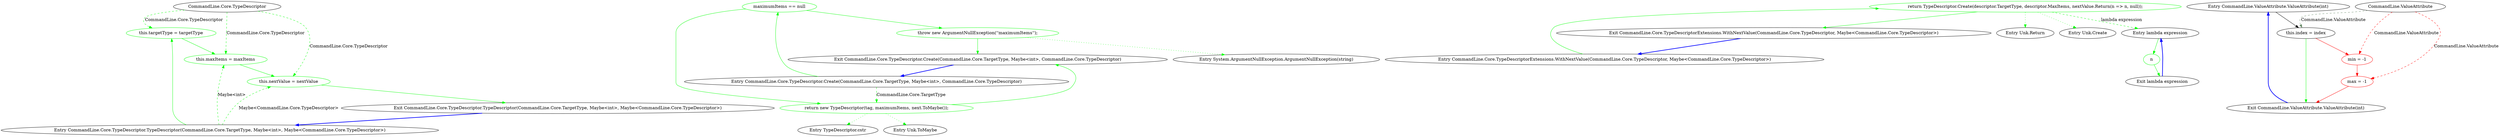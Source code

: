 digraph  {
d1 [label="this.targetType = targetType", span="15-15", cluster="CommandLine.Core.TypeDescriptor.TypeDescriptor(CommandLine.Core.TargetType, Maybe<int>, Maybe<CommandLine.Core.TypeDescriptor>)", color=green, community=0];
d21 [label="CommandLine.Core.TypeDescriptor", span=""];
d0 [label="Entry CommandLine.Core.TypeDescriptor.TypeDescriptor(CommandLine.Core.TargetType, Maybe<int>, Maybe<CommandLine.Core.TypeDescriptor>)", span="13-13", cluster="CommandLine.Core.TypeDescriptor.TypeDescriptor(CommandLine.Core.TargetType, Maybe<int>, Maybe<CommandLine.Core.TypeDescriptor>)"];
d2 [label="this.maxItems = maxItems", span="16-16", cluster="CommandLine.Core.TypeDescriptor.TypeDescriptor(CommandLine.Core.TargetType, Maybe<int>, Maybe<CommandLine.Core.TypeDescriptor>)", color=green, community=0];
d3 [label="this.nextValue = nextValue", span="17-17", cluster="CommandLine.Core.TypeDescriptor.TypeDescriptor(CommandLine.Core.TargetType, Maybe<int>, Maybe<CommandLine.Core.TypeDescriptor>)", color=green, community=0];
d4 [label="Exit CommandLine.Core.TypeDescriptor.TypeDescriptor(CommandLine.Core.TargetType, Maybe<int>, Maybe<CommandLine.Core.TypeDescriptor>)", span="13-13", cluster="CommandLine.Core.TypeDescriptor.TypeDescriptor(CommandLine.Core.TargetType, Maybe<int>, Maybe<CommandLine.Core.TypeDescriptor>)"];
d6 [label="maximumItems == null", span="37-37", cluster="CommandLine.Core.TypeDescriptor.Create(CommandLine.Core.TargetType, Maybe<int>, CommandLine.Core.TypeDescriptor)", color=green, community=0];
d5 [label="Entry CommandLine.Core.TypeDescriptor.Create(CommandLine.Core.TargetType, Maybe<int>, CommandLine.Core.TypeDescriptor)", span="35-35", cluster="CommandLine.Core.TypeDescriptor.Create(CommandLine.Core.TargetType, Maybe<int>, CommandLine.Core.TypeDescriptor)"];
d7 [label="throw new ArgumentNullException(''maximumItems'');", span="37-37", cluster="CommandLine.Core.TypeDescriptor.Create(CommandLine.Core.TargetType, Maybe<int>, CommandLine.Core.TypeDescriptor)", color=green, community=0];
d8 [label="return new TypeDescriptor(tag, maximumItems, next.ToMaybe());", span="39-39", cluster="CommandLine.Core.TypeDescriptor.Create(CommandLine.Core.TargetType, Maybe<int>, CommandLine.Core.TypeDescriptor)", color=green, community=0];
d9 [label="Exit CommandLine.Core.TypeDescriptor.Create(CommandLine.Core.TargetType, Maybe<int>, CommandLine.Core.TypeDescriptor)", span="35-35", cluster="CommandLine.Core.TypeDescriptor.Create(CommandLine.Core.TargetType, Maybe<int>, CommandLine.Core.TypeDescriptor)"];
d11 [label="Entry TypeDescriptor.cstr", span="", cluster="TypeDescriptor.cstr"];
d12 [label="Entry Unk.ToMaybe", span="", cluster="Unk.ToMaybe"];
d10 [label="Entry System.ArgumentNullException.ArgumentNullException(string)", span="0-0", cluster="System.ArgumentNullException.ArgumentNullException(string)"];
d14 [label="return TypeDescriptor.Create(descriptor.TargetType, descriptor.MaxItems, nextValue.Return(n => n, null));", span="47-47", cluster="CommandLine.Core.TypeDescriptorExtensions.WithNextValue(CommandLine.Core.TypeDescriptor, Maybe<CommandLine.Core.TypeDescriptor>)", color=green, community=0];
d13 [label="Entry CommandLine.Core.TypeDescriptorExtensions.WithNextValue(CommandLine.Core.TypeDescriptor, Maybe<CommandLine.Core.TypeDescriptor>)", span="45-45", cluster="CommandLine.Core.TypeDescriptorExtensions.WithNextValue(CommandLine.Core.TypeDescriptor, Maybe<CommandLine.Core.TypeDescriptor>)"];
d15 [label="Exit CommandLine.Core.TypeDescriptorExtensions.WithNextValue(CommandLine.Core.TypeDescriptor, Maybe<CommandLine.Core.TypeDescriptor>)", span="45-45", cluster="CommandLine.Core.TypeDescriptorExtensions.WithNextValue(CommandLine.Core.TypeDescriptor, Maybe<CommandLine.Core.TypeDescriptor>)"];
d16 [label="Entry Unk.Return", span="", cluster="Unk.Return"];
d17 [label="Entry Unk.Create", span="", cluster="Unk.Create"];
d18 [label="Entry lambda expression", span="47-47", cluster="lambda expression"];
d19 [label=n, span="47-47", cluster="lambda expression", color=green, community=0];
d20 [label="Exit lambda expression", span="47-47", cluster="lambda expression"];
m0_0 [label="Entry CommandLine.ValueAttribute.ValueAttribute(int)", span="20-20", cluster="CommandLine.ValueAttribute.ValueAttribute(int)", file="ValueAttribute.cs"];
m0_1 [label="this.index = index", span="22-22", cluster="CommandLine.ValueAttribute.ValueAttribute(int)", file="ValueAttribute.cs"];
m0_2 [label="min = -1", span="23-23", cluster="CommandLine.ValueAttribute.ValueAttribute(int)", color=red, community=0, file="ValueAttribute.cs"];
m0_3 [label="max = -1", span="24-24", cluster="CommandLine.ValueAttribute.ValueAttribute(int)", color=red, community=0, file="ValueAttribute.cs"];
m0_4 [label="Exit CommandLine.ValueAttribute.ValueAttribute(int)", span="20-20", cluster="CommandLine.ValueAttribute.ValueAttribute(int)", file="ValueAttribute.cs"];
m0_5 [label="CommandLine.ValueAttribute", span="", file="ValueAttribute.cs"];
d1 -> d2  [key=0, style=solid, color=green];
d21 -> d1  [key=1, style=dashed, color=green, label="CommandLine.Core.TypeDescriptor"];
d21 -> d2  [key=1, style=dashed, color=green, label="CommandLine.Core.TypeDescriptor"];
d21 -> d3  [key=1, style=dashed, color=green, label="CommandLine.Core.TypeDescriptor"];
d0 -> d1  [key=0, style=solid, color=green];
d0 -> d2  [key=1, style=dashed, color=green, label="Maybe<int>"];
d0 -> d3  [key=1, style=dashed, color=green, label="Maybe<CommandLine.Core.TypeDescriptor>"];
d2 -> d3  [key=0, style=solid, color=green];
d3 -> d4  [key=0, style=solid, color=green];
d4 -> d0  [key=0, style=bold, color=blue];
d6 -> d7  [key=0, style=solid, color=green];
d6 -> d8  [key=0, style=solid, color=green];
d5 -> d6  [key=0, style=solid, color=green];
d5 -> d8  [key=1, style=dashed, color=green, label="CommandLine.Core.TargetType"];
d7 -> d9  [key=0, style=solid, color=green];
d7 -> d10  [key=2, style=dotted, color=green];
d8 -> d9  [key=0, style=solid, color=green];
d8 -> d11  [key=2, style=dotted, color=green];
d8 -> d12  [key=2, style=dotted, color=green];
d9 -> d5  [key=0, style=bold, color=blue];
d14 -> d15  [key=0, style=solid, color=green];
d14 -> d16  [key=2, style=dotted, color=green];
d14 -> d17  [key=2, style=dotted, color=green];
d14 -> d18  [key=1, style=dashed, color=green, label="lambda expression"];
d13 -> d14  [key=0, style=solid, color=green];
d15 -> d13  [key=0, style=bold, color=blue];
d18 -> d19  [key=0, style=solid, color=green];
d19 -> d20  [key=0, style=solid, color=green];
d20 -> d18  [key=0, style=bold, color=blue];
m0_0 -> m0_1  [key=0, style=solid];
m0_1 -> m0_2  [key=0, style=solid, color=red];
m0_1 -> m0_4  [key=0, style=solid, color=green];
m0_2 -> m0_3  [key=0, style=solid, color=red];
m0_3 -> m0_4  [key=0, style=solid, color=red];
m0_4 -> m0_0  [key=0, style=bold, color=blue];
m0_5 -> m0_1  [key=1, style=dashed, color=darkseagreen4, label="CommandLine.ValueAttribute"];
m0_5 -> m0_2  [key=1, style=dashed, color=red, label="CommandLine.ValueAttribute"];
m0_5 -> m0_3  [key=1, style=dashed, color=red, label="CommandLine.ValueAttribute"];
}
